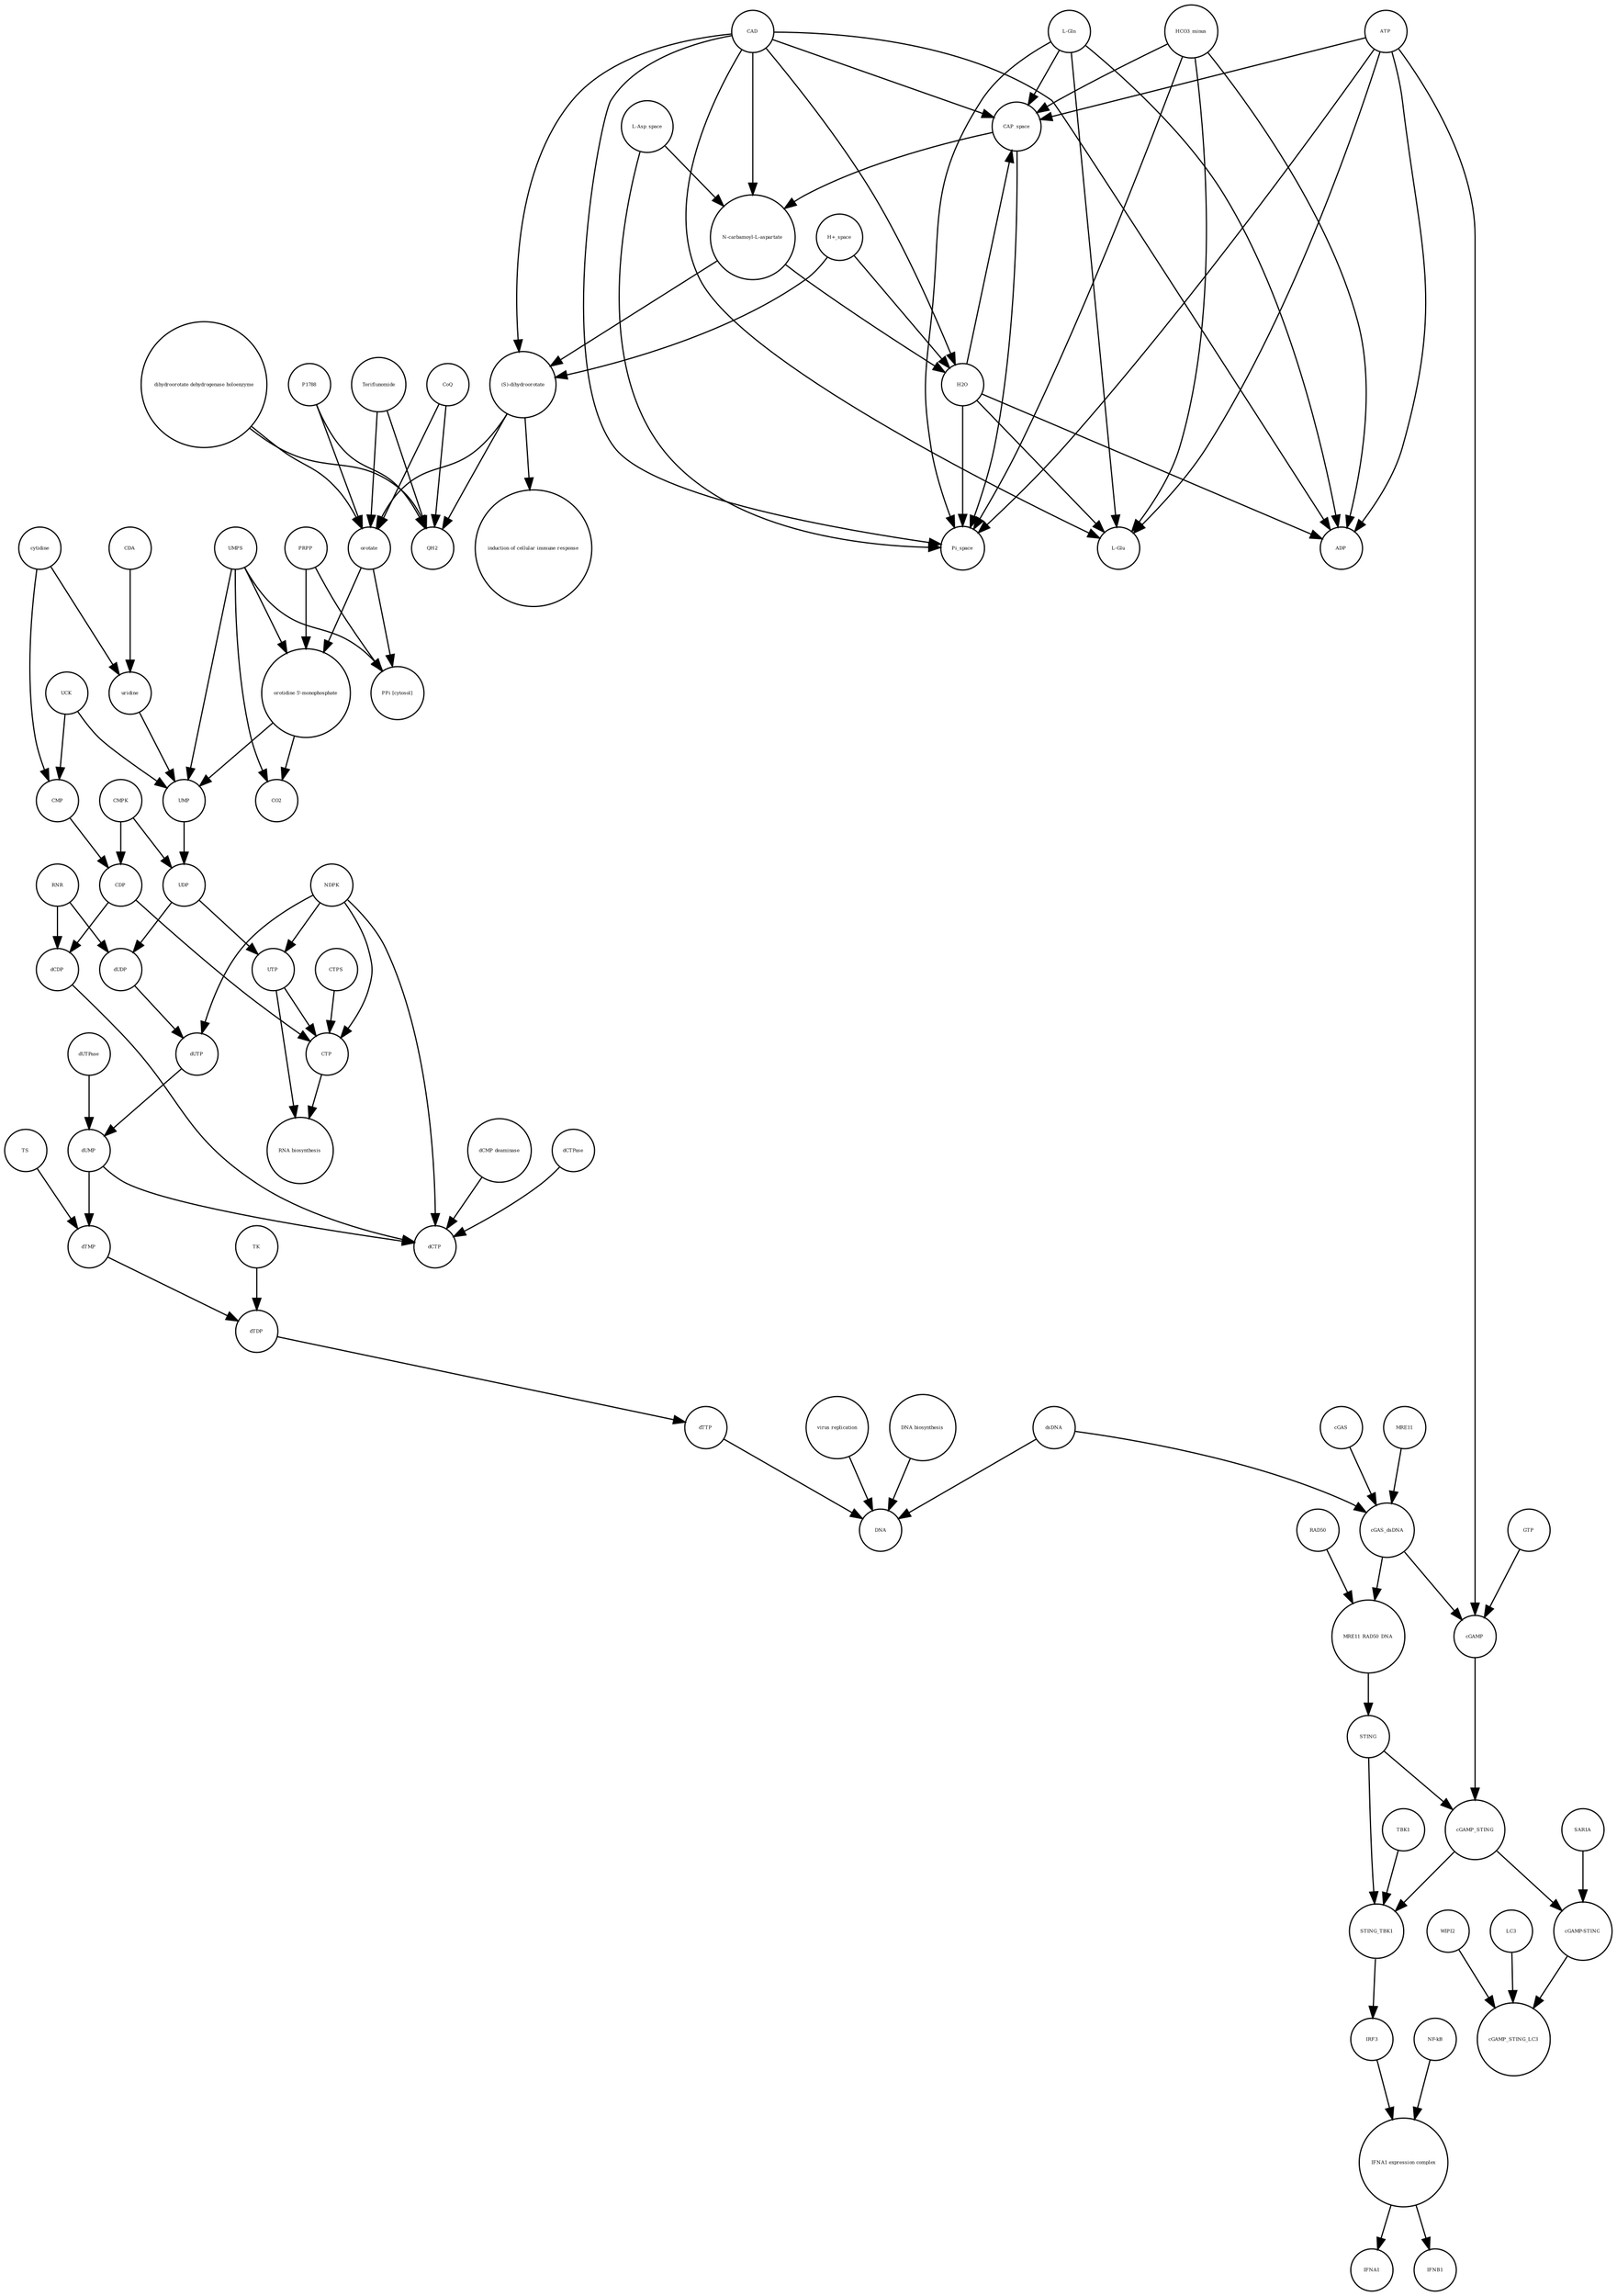 strict digraph  {
UTP [annotation="", bipartite=0, cls="simple chemical", fontsize=4, label=UTP, shape=circle];
"RNA biosynthesis" [annotation="urn_miriam_obo.go_GO%3A0032774", bipartite=0, cls=phenotype, fontsize=4, label="RNA biosynthesis", shape=circle];
CTP [annotation="", bipartite=0, cls="simple chemical", fontsize=4, label=CTP, shape=circle];
"(S)-dihydroorotate" [annotation="", bipartite=0, cls="simple chemical", fontsize=4, label="(S)-dihydroorotate", shape=circle];
"induction of cellular immune response" [annotation="", bipartite=0, cls=phenotype, fontsize=4, label="induction of cellular immune response", shape=circle];
dUMP [annotation="", bipartite=0, cls="simple chemical", fontsize=4, label=dUMP, shape=circle];
"dCMP deaminase" [annotation="", bipartite=0, cls=macromolecule, fontsize=4, label="dCMP deaminase", shape=circle];
ADP [annotation="", bipartite=0, cls="simple chemical", fontsize=4, label=ADP, shape=circle];
"L-Asp_space" [annotation="", bipartite=0, cls="simple chemical", fontsize=4, label="L-Asp_space", shape=circle];
"PPi [cytosol]" [annotation="", bipartite=0, cls="simple chemical", fontsize=4, label="PPi [cytosol]", shape=circle];
NDPK [annotation="", bipartite=0, cls=macromolecule, fontsize=4, label=NDPK, shape=circle];
STING_TBK1 [annotation="", bipartite=0, cls=complex, fontsize=4, label=STING_TBK1, shape=circle];
dCDP [annotation="", bipartite=0, cls="simple chemical", fontsize=4, label=dCDP, shape=circle];
cGAMP_STING_LC3 [annotation="", bipartite=0, cls=complex, fontsize=4, label=cGAMP_STING_LC3, shape=circle];
uridine [annotation="", bipartite=0, cls="simple chemical", fontsize=4, label=uridine, shape=circle];
UDP [annotation="", bipartite=0, cls="simple chemical", fontsize=4, label=UDP, shape=circle];
MRE11 [annotation="", bipartite=0, cls="macromolecule multimer", fontsize=4, label=MRE11, shape=circle];
HCO3_minus [annotation="", bipartite=0, cls="simple chemical", fontsize=4, label=HCO3_minus, shape=circle];
SAR1A [annotation="", bipartite=0, cls=macromolecule, fontsize=4, label=SAR1A, shape=circle];
"H+_space" [annotation="", bipartite=0, cls="simple chemical", fontsize=4, label="H+_space", shape=circle];
IFNA1 [annotation="", bipartite=0, cls="nucleic acid feature", fontsize=4, label=IFNA1, shape=circle];
UMPS [annotation="", bipartite=0, cls="macromolecule multimer", fontsize=4, label=UMPS, shape=circle];
ATP [annotation="", bipartite=0, cls="simple chemical", fontsize=4, label=ATP, shape=circle];
GTP [annotation="", bipartite=0, cls="simple chemical", fontsize=4, label=GTP, shape=circle];
"IFNA1 expression complex" [annotation="", bipartite=0, cls=complex, fontsize=4, label="IFNA1 expression complex", shape=circle];
dCTPase [annotation="", bipartite=0, cls=macromolecule, fontsize=4, label=dCTPase, shape=circle];
PRPP [annotation="", bipartite=0, cls="simple chemical", fontsize=4, label=PRPP, shape=circle];
cGAS [annotation="", bipartite=0, cls=macromolecule, fontsize=4, label=cGAS, shape=circle];
WIPI2 [annotation="", bipartite=0, cls=macromolecule, fontsize=4, label=WIPI2, shape=circle];
CTPS [annotation="", bipartite=0, cls=macromolecule, fontsize=4, label=CTPS, shape=circle];
dTMP [annotation="", bipartite=0, cls="simple chemical", fontsize=4, label=dTMP, shape=circle];
TK [annotation="", bipartite=0, cls=macromolecule, fontsize=4, label=TK, shape=circle];
IFNB1 [annotation="", bipartite=0, cls="nucleic acid feature", fontsize=4, label=IFNB1, shape=circle];
"dihydroorotate dehydrogenase holoenzyme" [annotation="", bipartite=0, cls="simple chemical", fontsize=4, label="dihydroorotate dehydrogenase holoenzyme", shape=circle];
TBK1 [annotation="", bipartite=0, cls=macromolecule, fontsize=4, label=TBK1, shape=circle];
cGAS_dsDNA [annotation="", bipartite=0, cls=complex, fontsize=4, label=cGAS_dsDNA, shape=circle];
P1788 [annotation="", bipartite=0, cls="simple chemical", fontsize=4, label=P1788, shape=circle];
dsDNA [annotation="", bipartite=0, cls="simple chemical", fontsize=4, label=dsDNA, shape=circle];
Teriflunomide [annotation="", bipartite=0, cls="simple chemical", fontsize=4, label=Teriflunomide, shape=circle];
dTTP [annotation="", bipartite=0, cls="simple chemical", fontsize=4, label=dTTP, shape=circle];
TS [annotation="", bipartite=0, cls=macromolecule, fontsize=4, label=TS, shape=circle];
IRF3 [annotation="", bipartite=0, cls="macromolecule multimer", fontsize=4, label=IRF3, shape=circle];
cGAMP_STING [annotation="", bipartite=0, cls=complex, fontsize=4, label=cGAMP_STING, shape=circle];
MRE11_RAD50_DNA [annotation="", bipartite=0, cls=complex, fontsize=4, label=MRE11_RAD50_DNA, shape=circle];
CAP_space [annotation="", bipartite=0, cls="simple chemical", fontsize=4, label=CAP_space, shape=circle];
dUTP [annotation="", bipartite=0, cls="simple chemical", fontsize=4, label=dUTP, shape=circle];
"N-carbamoyl-L-aspartate" [annotation="", bipartite=0, cls="simple chemical", fontsize=4, label="N-carbamoyl-L-aspartate", shape=circle];
LC3 [annotation="", bipartite=0, cls=macromolecule, fontsize=4, label=LC3, shape=circle];
DNA [annotation="", bipartite=0, cls="nucleic acid feature", fontsize=4, label=DNA, shape=circle];
RNR [annotation="", bipartite=0, cls=macromolecule, fontsize=4, label=RNR, shape=circle];
CO2 [annotation="", bipartite=0, cls="simple chemical", fontsize=4, label=CO2, shape=circle];
"L-Glu" [annotation="", bipartite=0, cls="simple chemical", fontsize=4, label="L-Glu", shape=circle];
UCK [annotation="", bipartite=0, cls=macromolecule, fontsize=4, label=UCK, shape=circle];
dUTPase [annotation="", bipartite=0, cls=macromolecule, fontsize=4, label=dUTPase, shape=circle];
dUDP [annotation="", bipartite=0, cls="simple chemical", fontsize=4, label=dUDP, shape=circle];
orotate [annotation="", bipartite=0, cls="simple chemical", fontsize=4, label=orotate, shape=circle];
"L-Gln" [annotation="", bipartite=0, cls="simple chemical", fontsize=4, label="L-Gln", shape=circle];
CMP [annotation="", bipartite=0, cls="simple chemical", fontsize=4, label=CMP, shape=circle];
RAD50 [annotation="", bipartite=0, cls="macromolecule multimer", fontsize=4, label=RAD50, shape=circle];
QH2 [annotation="", bipartite=0, cls="simple chemical", fontsize=4, label=QH2, shape=circle];
cGAMP [annotation="", bipartite=0, cls="simple chemical", fontsize=4, label=cGAMP, shape=circle];
"NF-kB" [annotation="", bipartite=0, cls=complex, fontsize=4, label="NF-kB", shape=circle];
UMP [annotation="", bipartite=0, cls="simple chemical", fontsize=4, label=UMP, shape=circle];
dTDP [annotation="", bipartite=0, cls="simple chemical", fontsize=4, label=dTDP, shape=circle];
"cGAMP-STING" [annotation="", bipartite=0, cls=complex, fontsize=4, label="cGAMP-STING", shape=circle];
"virus replication" [annotation="", bipartite=0, cls=phenotype, fontsize=4, label="virus replication", shape=circle];
CAD [annotation="", bipartite=0, cls=macromolecule, fontsize=4, label=CAD, shape=circle];
CDA [annotation="", bipartite=0, cls=macromolecule, fontsize=4, label=CDA, shape=circle];
CDP [annotation="", bipartite=0, cls="simple chemical", fontsize=4, label=CDP, shape=circle];
STING [annotation="", bipartite=0, cls="macromolecule multimer", fontsize=4, label=STING, shape=circle];
"DNA biosynthesis" [annotation="urn_miriam_obo.go_GO%3A0071897", bipartite=0, cls=phenotype, fontsize=4, label="DNA biosynthesis", shape=circle];
Pi_space [annotation="", bipartite=0, cls="simple chemical", fontsize=4, label=Pi_space, shape=circle];
CoQ [annotation="", bipartite=0, cls="simple chemical", fontsize=4, label=CoQ, shape=circle];
dCTP [annotation="", bipartite=0, cls="simple chemical", fontsize=4, label=dCTP, shape=circle];
CMPK [annotation="", bipartite=0, cls=macromolecule, fontsize=4, label=CMPK, shape=circle];
cytidine [annotation="", bipartite=0, cls="simple chemical", fontsize=4, label=cytidine, shape=circle];
"orotidine 5'-monophosphate" [annotation="", bipartite=0, cls="simple chemical", fontsize=4, label="orotidine 5'-monophosphate", shape=circle];
H2O [annotation="", bipartite=0, cls="simple chemical", fontsize=4, label=H2O, shape=circle];
UTP -> "RNA biosynthesis"  [annotation="", interaction_type="necessary stimulation"];
UTP -> CTP  [annotation="", interaction_type=production];
CTP -> "RNA biosynthesis"  [annotation="", interaction_type="necessary stimulation"];
"(S)-dihydroorotate" -> "induction of cellular immune response"  [annotation="", interaction_type="necessary stimulation"];
"(S)-dihydroorotate" -> QH2  [annotation="", interaction_type=production];
"(S)-dihydroorotate" -> orotate  [annotation="", interaction_type=production];
dUMP -> dCTP  [annotation="", interaction_type=production];
dUMP -> dTMP  [annotation="", interaction_type=production];
"dCMP deaminase" -> dCTP  [annotation="", interaction_type=catalysis];
"L-Asp_space" -> "N-carbamoyl-L-aspartate"  [annotation="", interaction_type=production];
"L-Asp_space" -> Pi_space  [annotation="", interaction_type=production];
NDPK -> UTP  [annotation="", interaction_type=catalysis];
NDPK -> dCTP  [annotation="", interaction_type=catalysis];
NDPK -> CTP  [annotation="", interaction_type=catalysis];
NDPK -> dUTP  [annotation="", interaction_type=catalysis];
STING_TBK1 -> IRF3  [annotation="", interaction_type=catalysis];
dCDP -> dCTP  [annotation="", interaction_type=production];
uridine -> UMP  [annotation="", interaction_type=production];
UDP -> UTP  [annotation="", interaction_type=production];
UDP -> dUDP  [annotation="", interaction_type=production];
MRE11 -> cGAS_dsDNA  [annotation="", interaction_type=production];
HCO3_minus -> CAP_space  [annotation="", interaction_type=production];
HCO3_minus -> ADP  [annotation="", interaction_type=production];
HCO3_minus -> Pi_space  [annotation="", interaction_type=production];
HCO3_minus -> "L-Glu"  [annotation="", interaction_type=production];
SAR1A -> "cGAMP-STING"  [annotation="", interaction_type=catalysis];
"H+_space" -> "(S)-dihydroorotate"  [annotation="", interaction_type=production];
"H+_space" -> H2O  [annotation="", interaction_type=production];
UMPS -> UMP  [annotation=urn_miriam_reactome_REACT_1698, interaction_type=catalysis];
UMPS -> CO2  [annotation=urn_miriam_reactome_REACT_1698, interaction_type=catalysis];
UMPS -> "PPi [cytosol]"  [annotation=urn_miriam_reactome_REACT_1698, interaction_type=catalysis];
UMPS -> "orotidine 5'-monophosphate"  [annotation=urn_miriam_reactome_REACT_1698, interaction_type=catalysis];
ATP -> CAP_space  [annotation="", interaction_type=production];
ATP -> ADP  [annotation="", interaction_type=production];
ATP -> Pi_space  [annotation="", interaction_type=production];
ATP -> "L-Glu"  [annotation="", interaction_type=production];
ATP -> cGAMP  [annotation="", interaction_type=production];
GTP -> cGAMP  [annotation="", interaction_type=production];
"IFNA1 expression complex" -> IFNA1  [annotation="", interaction_type=stimulation];
"IFNA1 expression complex" -> IFNB1  [annotation="", interaction_type=stimulation];
dCTPase -> dCTP  [annotation="", interaction_type=catalysis];
PRPP -> "PPi [cytosol]"  [annotation="", interaction_type=production];
PRPP -> "orotidine 5'-monophosphate"  [annotation="", interaction_type=production];
cGAS -> cGAS_dsDNA  [annotation="", interaction_type=production];
WIPI2 -> cGAMP_STING_LC3  [annotation="", interaction_type=catalysis];
CTPS -> CTP  [annotation="", interaction_type=catalysis];
dTMP -> dTDP  [annotation="", interaction_type=production];
TK -> dTDP  [annotation="", interaction_type=catalysis];
"dihydroorotate dehydrogenase holoenzyme" -> QH2  [annotation=urn_miriam_reactome_REACT_1698, interaction_type=catalysis];
"dihydroorotate dehydrogenase holoenzyme" -> orotate  [annotation=urn_miriam_reactome_REACT_1698, interaction_type=catalysis];
TBK1 -> STING_TBK1  [annotation="", interaction_type=production];
cGAS_dsDNA -> cGAMP  [annotation="", interaction_type=catalysis];
cGAS_dsDNA -> MRE11_RAD50_DNA  [annotation="", interaction_type=production];
P1788 -> QH2  [annotation=urn_miriam_reactome_REACT_1698, interaction_type=inhibition];
P1788 -> orotate  [annotation=urn_miriam_reactome_REACT_1698, interaction_type=inhibition];
dsDNA -> DNA  [annotation="", interaction_type=production];
dsDNA -> cGAS_dsDNA  [annotation="", interaction_type=production];
Teriflunomide -> QH2  [annotation=urn_miriam_reactome_REACT_1698, interaction_type=inhibition];
Teriflunomide -> orotate  [annotation=urn_miriam_reactome_REACT_1698, interaction_type=inhibition];
dTTP -> DNA  [annotation="", interaction_type=production];
TS -> dTMP  [annotation="", interaction_type=catalysis];
IRF3 -> "IFNA1 expression complex"  [annotation="", interaction_type=production];
cGAMP_STING -> STING_TBK1  [annotation="", interaction_type=production];
cGAMP_STING -> "cGAMP-STING"  [annotation="", interaction_type=production];
MRE11_RAD50_DNA -> STING  [annotation="", interaction_type=catalysis];
CAP_space -> "N-carbamoyl-L-aspartate"  [annotation="", interaction_type=production];
CAP_space -> Pi_space  [annotation="", interaction_type=production];
dUTP -> dUMP  [annotation="", interaction_type=production];
"N-carbamoyl-L-aspartate" -> "(S)-dihydroorotate"  [annotation="", interaction_type=production];
"N-carbamoyl-L-aspartate" -> H2O  [annotation="", interaction_type=production];
LC3 -> cGAMP_STING_LC3  [annotation="", interaction_type=production];
RNR -> dCDP  [annotation="", interaction_type=catalysis];
RNR -> dUDP  [annotation="", interaction_type=catalysis];
UCK -> UMP  [annotation="", interaction_type=catalysis];
UCK -> CMP  [annotation="", interaction_type=catalysis];
dUTPase -> dUMP  [annotation="", interaction_type=catalysis];
dUDP -> dUTP  [annotation="", interaction_type=production];
orotate -> "PPi [cytosol]"  [annotation="", interaction_type=production];
orotate -> "orotidine 5'-monophosphate"  [annotation="", interaction_type=production];
"L-Gln" -> CAP_space  [annotation="", interaction_type=production];
"L-Gln" -> ADP  [annotation="", interaction_type=production];
"L-Gln" -> Pi_space  [annotation="", interaction_type=production];
"L-Gln" -> "L-Glu"  [annotation="", interaction_type=production];
CMP -> CDP  [annotation="", interaction_type=production];
RAD50 -> MRE11_RAD50_DNA  [annotation="", interaction_type=production];
cGAMP -> cGAMP_STING  [annotation="", interaction_type=production];
"NF-kB" -> "IFNA1 expression complex"  [annotation="", interaction_type=production];
UMP -> UDP  [annotation="", interaction_type=production];
dTDP -> dTTP  [annotation="", interaction_type=production];
"cGAMP-STING" -> cGAMP_STING_LC3  [annotation="", interaction_type=production];
"virus replication" -> DNA  [annotation="", interaction_type=inhibition];
CAD -> CAP_space  [annotation=urn_miriam_reactome_REACT_1698, interaction_type=catalysis];
CAD -> ADP  [annotation=urn_miriam_reactome_REACT_1698, interaction_type=catalysis];
CAD -> Pi_space  [annotation=urn_miriam_reactome_REACT_1698, interaction_type=catalysis];
CAD -> "L-Glu"  [annotation=urn_miriam_reactome_REACT_1698, interaction_type=catalysis];
CAD -> "N-carbamoyl-L-aspartate"  [annotation=urn_miriam_reactome_REACT_1698, interaction_type=catalysis];
CAD -> "(S)-dihydroorotate"  [annotation=urn_miriam_reactome_REACT_1698, interaction_type=catalysis];
CAD -> H2O  [annotation=urn_miriam_reactome_REACT_1698, interaction_type=catalysis];
CDA -> uridine  [annotation="", interaction_type=catalysis];
CDP -> dCDP  [annotation="", interaction_type=production];
CDP -> CTP  [annotation="", interaction_type=production];
STING -> STING_TBK1  [annotation="", interaction_type=production];
STING -> cGAMP_STING  [annotation="", interaction_type=production];
"DNA biosynthesis" -> DNA  [annotation="", interaction_type=catalysis];
CoQ -> QH2  [annotation="", interaction_type=production];
CoQ -> orotate  [annotation="", interaction_type=production];
CMPK -> CDP  [annotation="", interaction_type=catalysis];
CMPK -> UDP  [annotation="", interaction_type=catalysis];
cytidine -> uridine  [annotation="", interaction_type=production];
cytidine -> CMP  [annotation="", interaction_type=production];
"orotidine 5'-monophosphate" -> CO2  [annotation="", interaction_type=production];
"orotidine 5'-monophosphate" -> UMP  [annotation="", interaction_type=production];
H2O -> CAP_space  [annotation="", interaction_type=production];
H2O -> ADP  [annotation="", interaction_type=production];
H2O -> Pi_space  [annotation="", interaction_type=production];
H2O -> "L-Glu"  [annotation="", interaction_type=production];
}
